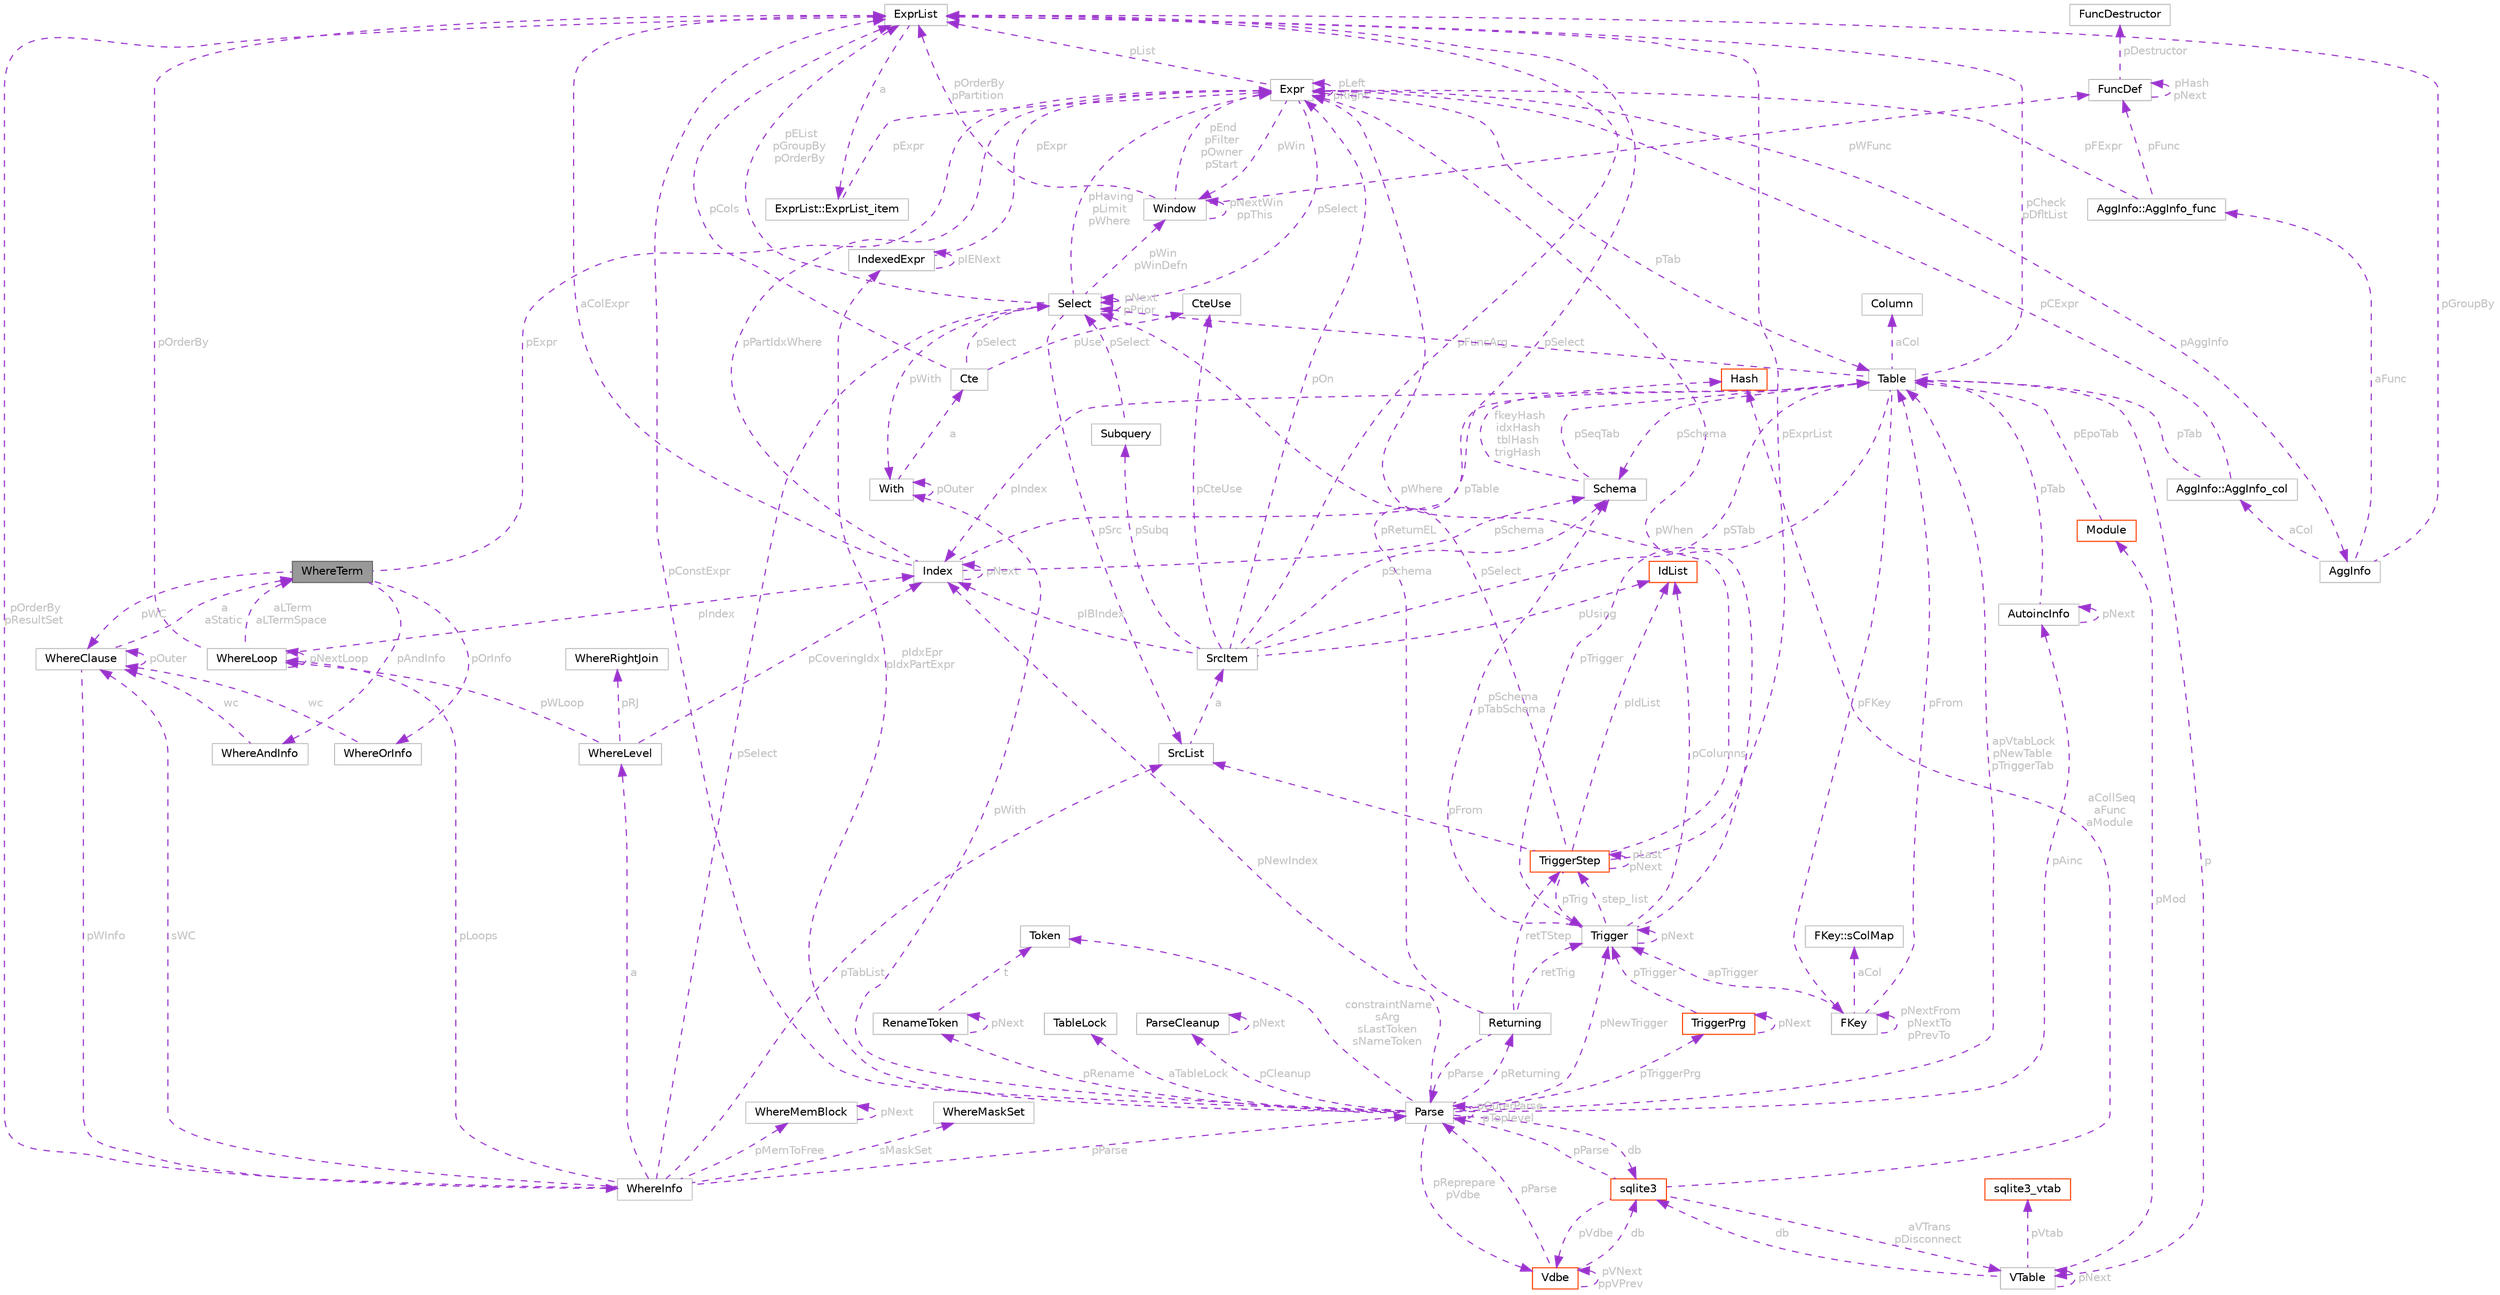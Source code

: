 digraph "WhereTerm"
{
 // LATEX_PDF_SIZE
  bgcolor="transparent";
  edge [fontname=Helvetica,fontsize=10,labelfontname=Helvetica,labelfontsize=10];
  node [fontname=Helvetica,fontsize=10,shape=box,height=0.2,width=0.4];
  Node1 [id="Node000001",label="WhereTerm",height=0.2,width=0.4,color="gray40", fillcolor="grey60", style="filled", fontcolor="black",tooltip=" "];
  Node2 -> Node1 [id="edge1_Node000001_Node000002",dir="back",color="darkorchid3",style="dashed",tooltip=" ",label=" pExpr",fontcolor="grey" ];
  Node2 [id="Node000002",label="Expr",height=0.2,width=0.4,color="grey75", fillcolor="white", style="filled",URL="$structExpr.html",tooltip=" "];
  Node2 -> Node2 [id="edge2_Node000002_Node000002",dir="back",color="darkorchid3",style="dashed",tooltip=" ",label=" pLeft\npRight",fontcolor="grey" ];
  Node3 -> Node2 [id="edge3_Node000002_Node000003",dir="back",color="darkorchid3",style="dashed",tooltip=" ",label=" pList",fontcolor="grey" ];
  Node3 [id="Node000003",label="ExprList",height=0.2,width=0.4,color="grey75", fillcolor="white", style="filled",URL="$structExprList.html",tooltip=" "];
  Node4 -> Node3 [id="edge4_Node000003_Node000004",dir="back",color="darkorchid3",style="dashed",tooltip=" ",label=" a",fontcolor="grey" ];
  Node4 [id="Node000004",label="ExprList::ExprList_item",height=0.2,width=0.4,color="grey75", fillcolor="white", style="filled",URL="$structExprList_1_1ExprList__item.html",tooltip=" "];
  Node2 -> Node4 [id="edge5_Node000004_Node000002",dir="back",color="darkorchid3",style="dashed",tooltip=" ",label=" pExpr",fontcolor="grey" ];
  Node5 -> Node2 [id="edge6_Node000002_Node000005",dir="back",color="darkorchid3",style="dashed",tooltip=" ",label=" pSelect",fontcolor="grey" ];
  Node5 [id="Node000005",label="Select",height=0.2,width=0.4,color="grey75", fillcolor="white", style="filled",URL="$structSelect.html",tooltip=" "];
  Node3 -> Node5 [id="edge7_Node000005_Node000003",dir="back",color="darkorchid3",style="dashed",tooltip=" ",label=" pEList\npGroupBy\npOrderBy",fontcolor="grey" ];
  Node6 -> Node5 [id="edge8_Node000005_Node000006",dir="back",color="darkorchid3",style="dashed",tooltip=" ",label=" pSrc",fontcolor="grey" ];
  Node6 [id="Node000006",label="SrcList",height=0.2,width=0.4,color="grey75", fillcolor="white", style="filled",URL="$structSrcList.html",tooltip=" "];
  Node7 -> Node6 [id="edge9_Node000006_Node000007",dir="back",color="darkorchid3",style="dashed",tooltip=" ",label=" a",fontcolor="grey" ];
  Node7 [id="Node000007",label="SrcItem",height=0.2,width=0.4,color="grey75", fillcolor="white", style="filled",URL="$structSrcItem.html",tooltip=" "];
  Node8 -> Node7 [id="edge10_Node000007_Node000008",dir="back",color="darkorchid3",style="dashed",tooltip=" ",label=" pSTab",fontcolor="grey" ];
  Node8 [id="Node000008",label="Table",height=0.2,width=0.4,color="grey75", fillcolor="white", style="filled",URL="$structTable.html",tooltip=" "];
  Node9 -> Node8 [id="edge11_Node000008_Node000009",dir="back",color="darkorchid3",style="dashed",tooltip=" ",label=" aCol",fontcolor="grey" ];
  Node9 [id="Node000009",label="Column",height=0.2,width=0.4,color="grey75", fillcolor="white", style="filled",URL="$structColumn.html",tooltip=" "];
  Node10 -> Node8 [id="edge12_Node000008_Node000010",dir="back",color="darkorchid3",style="dashed",tooltip=" ",label=" pIndex",fontcolor="grey" ];
  Node10 [id="Node000010",label="Index",height=0.2,width=0.4,color="grey75", fillcolor="white", style="filled",URL="$structIndex.html",tooltip=" "];
  Node8 -> Node10 [id="edge13_Node000010_Node000008",dir="back",color="darkorchid3",style="dashed",tooltip=" ",label=" pTable",fontcolor="grey" ];
  Node10 -> Node10 [id="edge14_Node000010_Node000010",dir="back",color="darkorchid3",style="dashed",tooltip=" ",label=" pNext",fontcolor="grey" ];
  Node11 -> Node10 [id="edge15_Node000010_Node000011",dir="back",color="darkorchid3",style="dashed",tooltip=" ",label=" pSchema",fontcolor="grey" ];
  Node11 [id="Node000011",label="Schema",height=0.2,width=0.4,color="grey75", fillcolor="white", style="filled",URL="$structSchema.html",tooltip=" "];
  Node12 -> Node11 [id="edge16_Node000011_Node000012",dir="back",color="darkorchid3",style="dashed",tooltip=" ",label=" fkeyHash\nidxHash\ntblHash\ntrigHash",fontcolor="grey" ];
  Node12 [id="Node000012",label="Hash",height=0.2,width=0.4,color="orangered", fillcolor="white", style="filled",URL="$structHash.html",tooltip=" "];
  Node8 -> Node11 [id="edge17_Node000011_Node000008",dir="back",color="darkorchid3",style="dashed",tooltip=" ",label=" pSeqTab",fontcolor="grey" ];
  Node2 -> Node10 [id="edge18_Node000010_Node000002",dir="back",color="darkorchid3",style="dashed",tooltip=" ",label=" pPartIdxWhere",fontcolor="grey" ];
  Node3 -> Node10 [id="edge19_Node000010_Node000003",dir="back",color="darkorchid3",style="dashed",tooltip=" ",label=" aColExpr",fontcolor="grey" ];
  Node3 -> Node8 [id="edge20_Node000008_Node000003",dir="back",color="darkorchid3",style="dashed",tooltip=" ",label=" pCheck\npDfltList",fontcolor="grey" ];
  Node15 -> Node8 [id="edge21_Node000008_Node000015",dir="back",color="darkorchid3",style="dashed",tooltip=" ",label=" pFKey",fontcolor="grey" ];
  Node15 [id="Node000015",label="FKey",height=0.2,width=0.4,color="grey75", fillcolor="white", style="filled",URL="$structFKey.html",tooltip=" "];
  Node8 -> Node15 [id="edge22_Node000015_Node000008",dir="back",color="darkorchid3",style="dashed",tooltip=" ",label=" pFrom",fontcolor="grey" ];
  Node15 -> Node15 [id="edge23_Node000015_Node000015",dir="back",color="darkorchid3",style="dashed",tooltip=" ",label=" pNextFrom\npNextTo\npPrevTo",fontcolor="grey" ];
  Node16 -> Node15 [id="edge24_Node000015_Node000016",dir="back",color="darkorchid3",style="dashed",tooltip=" ",label=" apTrigger",fontcolor="grey" ];
  Node16 [id="Node000016",label="Trigger",height=0.2,width=0.4,color="grey75", fillcolor="white", style="filled",URL="$structTrigger.html",tooltip=" "];
  Node2 -> Node16 [id="edge25_Node000016_Node000002",dir="back",color="darkorchid3",style="dashed",tooltip=" ",label=" pWhen",fontcolor="grey" ];
  Node17 -> Node16 [id="edge26_Node000016_Node000017",dir="back",color="darkorchid3",style="dashed",tooltip=" ",label=" pColumns",fontcolor="grey" ];
  Node17 [id="Node000017",label="IdList",height=0.2,width=0.4,color="orangered", fillcolor="white", style="filled",URL="$structIdList.html",tooltip=" "];
  Node11 -> Node16 [id="edge27_Node000016_Node000011",dir="back",color="darkorchid3",style="dashed",tooltip=" ",label=" pSchema\npTabSchema",fontcolor="grey" ];
  Node19 -> Node16 [id="edge28_Node000016_Node000019",dir="back",color="darkorchid3",style="dashed",tooltip=" ",label=" step_list",fontcolor="grey" ];
  Node19 [id="Node000019",label="TriggerStep",height=0.2,width=0.4,color="orangered", fillcolor="white", style="filled",URL="$structTriggerStep.html",tooltip=" "];
  Node16 -> Node19 [id="edge29_Node000019_Node000016",dir="back",color="darkorchid3",style="dashed",tooltip=" ",label=" pTrig",fontcolor="grey" ];
  Node5 -> Node19 [id="edge30_Node000019_Node000005",dir="back",color="darkorchid3",style="dashed",tooltip=" ",label=" pSelect",fontcolor="grey" ];
  Node6 -> Node19 [id="edge31_Node000019_Node000006",dir="back",color="darkorchid3",style="dashed",tooltip=" ",label=" pFrom",fontcolor="grey" ];
  Node2 -> Node19 [id="edge32_Node000019_Node000002",dir="back",color="darkorchid3",style="dashed",tooltip=" ",label=" pWhere",fontcolor="grey" ];
  Node3 -> Node19 [id="edge33_Node000019_Node000003",dir="back",color="darkorchid3",style="dashed",tooltip=" ",label=" pExprList",fontcolor="grey" ];
  Node17 -> Node19 [id="edge34_Node000019_Node000017",dir="back",color="darkorchid3",style="dashed",tooltip=" ",label=" pIdList",fontcolor="grey" ];
  Node19 -> Node19 [id="edge35_Node000019_Node000019",dir="back",color="darkorchid3",style="dashed",tooltip=" ",label=" pLast\npNext",fontcolor="grey" ];
  Node16 -> Node16 [id="edge36_Node000016_Node000016",dir="back",color="darkorchid3",style="dashed",tooltip=" ",label=" pNext",fontcolor="grey" ];
  Node21 -> Node15 [id="edge37_Node000015_Node000021",dir="back",color="darkorchid3",style="dashed",tooltip=" ",label=" aCol",fontcolor="grey" ];
  Node21 [id="Node000021",label="FKey::sColMap",height=0.2,width=0.4,color="grey75", fillcolor="white", style="filled",URL="$structFKey_1_1sColMap.html",tooltip=" "];
  Node5 -> Node8 [id="edge38_Node000008_Node000005",dir="back",color="darkorchid3",style="dashed",tooltip=" ",label=" pSelect",fontcolor="grey" ];
  Node22 -> Node8 [id="edge39_Node000008_Node000022",dir="back",color="darkorchid3",style="dashed",tooltip=" ",label=" p",fontcolor="grey" ];
  Node22 [id="Node000022",label="VTable",height=0.2,width=0.4,color="grey75", fillcolor="white", style="filled",URL="$structVTable.html",tooltip=" "];
  Node23 -> Node22 [id="edge40_Node000022_Node000023",dir="back",color="darkorchid3",style="dashed",tooltip=" ",label=" db",fontcolor="grey" ];
  Node23 [id="Node000023",label="sqlite3",height=0.2,width=0.4,color="orangered", fillcolor="white", style="filled",URL="$structsqlite3.html",tooltip=" "];
  Node25 -> Node23 [id="edge41_Node000023_Node000025",dir="back",color="darkorchid3",style="dashed",tooltip=" ",label=" pVdbe",fontcolor="grey" ];
  Node25 [id="Node000025",label="Vdbe",height=0.2,width=0.4,color="orangered", fillcolor="white", style="filled",URL="$structVdbe.html",tooltip=" "];
  Node23 -> Node25 [id="edge42_Node000025_Node000023",dir="back",color="darkorchid3",style="dashed",tooltip=" ",label=" db",fontcolor="grey" ];
  Node25 -> Node25 [id="edge43_Node000025_Node000025",dir="back",color="darkorchid3",style="dashed",tooltip=" ",label=" pVNext\nppVPrev",fontcolor="grey" ];
  Node26 -> Node25 [id="edge44_Node000025_Node000026",dir="back",color="darkorchid3",style="dashed",tooltip=" ",label=" pParse",fontcolor="grey" ];
  Node26 [id="Node000026",label="Parse",height=0.2,width=0.4,color="grey75", fillcolor="white", style="filled",URL="$structParse.html",tooltip=" "];
  Node23 -> Node26 [id="edge45_Node000026_Node000023",dir="back",color="darkorchid3",style="dashed",tooltip=" ",label=" db",fontcolor="grey" ];
  Node25 -> Node26 [id="edge46_Node000026_Node000025",dir="back",color="darkorchid3",style="dashed",tooltip=" ",label=" pReprepare\npVdbe",fontcolor="grey" ];
  Node3 -> Node26 [id="edge47_Node000026_Node000003",dir="back",color="darkorchid3",style="dashed",tooltip=" ",label=" pConstExpr",fontcolor="grey" ];
  Node27 -> Node26 [id="edge48_Node000026_Node000027",dir="back",color="darkorchid3",style="dashed",tooltip=" ",label=" pIdxEpr\npIdxPartExpr",fontcolor="grey" ];
  Node27 [id="Node000027",label="IndexedExpr",height=0.2,width=0.4,color="grey75", fillcolor="white", style="filled",URL="$structIndexedExpr.html",tooltip=" "];
  Node2 -> Node27 [id="edge49_Node000027_Node000002",dir="back",color="darkorchid3",style="dashed",tooltip=" ",label=" pExpr",fontcolor="grey" ];
  Node27 -> Node27 [id="edge50_Node000027_Node000027",dir="back",color="darkorchid3",style="dashed",tooltip=" ",label=" pIENext",fontcolor="grey" ];
  Node28 -> Node26 [id="edge51_Node000026_Node000028",dir="back",color="darkorchid3",style="dashed",tooltip=" ",label=" aTableLock",fontcolor="grey" ];
  Node28 [id="Node000028",label="TableLock",height=0.2,width=0.4,color="grey75", fillcolor="white", style="filled",URL="$structTableLock.html",tooltip=" "];
  Node29 -> Node26 [id="edge52_Node000026_Node000029",dir="back",color="darkorchid3",style="dashed",tooltip=" ",label=" pAinc",fontcolor="grey" ];
  Node29 [id="Node000029",label="AutoincInfo",height=0.2,width=0.4,color="grey75", fillcolor="white", style="filled",URL="$structAutoincInfo.html",tooltip=" "];
  Node29 -> Node29 [id="edge53_Node000029_Node000029",dir="back",color="darkorchid3",style="dashed",tooltip=" ",label=" pNext",fontcolor="grey" ];
  Node8 -> Node29 [id="edge54_Node000029_Node000008",dir="back",color="darkorchid3",style="dashed",tooltip=" ",label=" pTab",fontcolor="grey" ];
  Node26 -> Node26 [id="edge55_Node000026_Node000026",dir="back",color="darkorchid3",style="dashed",tooltip=" ",label=" pOuterParse\npToplevel",fontcolor="grey" ];
  Node8 -> Node26 [id="edge56_Node000026_Node000008",dir="back",color="darkorchid3",style="dashed",tooltip=" ",label=" apVtabLock\npNewTable\npTriggerTab",fontcolor="grey" ];
  Node30 -> Node26 [id="edge57_Node000026_Node000030",dir="back",color="darkorchid3",style="dashed",tooltip=" ",label=" pTriggerPrg",fontcolor="grey" ];
  Node30 [id="Node000030",label="TriggerPrg",height=0.2,width=0.4,color="orangered", fillcolor="white", style="filled",URL="$structTriggerPrg.html",tooltip=" "];
  Node16 -> Node30 [id="edge58_Node000030_Node000016",dir="back",color="darkorchid3",style="dashed",tooltip=" ",label=" pTrigger",fontcolor="grey" ];
  Node30 -> Node30 [id="edge59_Node000030_Node000030",dir="back",color="darkorchid3",style="dashed",tooltip=" ",label=" pNext",fontcolor="grey" ];
  Node42 -> Node26 [id="edge60_Node000026_Node000042",dir="back",color="darkorchid3",style="dashed",tooltip=" ",label=" pCleanup",fontcolor="grey" ];
  Node42 [id="Node000042",label="ParseCleanup",height=0.2,width=0.4,color="grey75", fillcolor="white", style="filled",URL="$structParseCleanup.html",tooltip=" "];
  Node42 -> Node42 [id="edge61_Node000042_Node000042",dir="back",color="darkorchid3",style="dashed",tooltip=" ",label=" pNext",fontcolor="grey" ];
  Node43 -> Node26 [id="edge62_Node000026_Node000043",dir="back",color="darkorchid3",style="dashed",tooltip=" ",label=" constraintName\nsArg\nsLastToken\nsNameToken",fontcolor="grey" ];
  Node43 [id="Node000043",label="Token",height=0.2,width=0.4,color="grey75", fillcolor="white", style="filled",URL="$structToken.html",tooltip=" "];
  Node44 -> Node26 [id="edge63_Node000026_Node000044",dir="back",color="darkorchid3",style="dashed",tooltip=" ",label=" pReturning",fontcolor="grey" ];
  Node44 [id="Node000044",label="Returning",height=0.2,width=0.4,color="grey75", fillcolor="white", style="filled",URL="$structReturning.html",tooltip=" "];
  Node26 -> Node44 [id="edge64_Node000044_Node000026",dir="back",color="darkorchid3",style="dashed",tooltip=" ",label=" pParse",fontcolor="grey" ];
  Node3 -> Node44 [id="edge65_Node000044_Node000003",dir="back",color="darkorchid3",style="dashed",tooltip=" ",label=" pReturnEL",fontcolor="grey" ];
  Node16 -> Node44 [id="edge66_Node000044_Node000016",dir="back",color="darkorchid3",style="dashed",tooltip=" ",label=" retTrig",fontcolor="grey" ];
  Node19 -> Node44 [id="edge67_Node000044_Node000019",dir="back",color="darkorchid3",style="dashed",tooltip=" ",label=" retTStep",fontcolor="grey" ];
  Node10 -> Node26 [id="edge68_Node000026_Node000010",dir="back",color="darkorchid3",style="dashed",tooltip=" ",label=" pNewIndex",fontcolor="grey" ];
  Node16 -> Node26 [id="edge69_Node000026_Node000016",dir="back",color="darkorchid3",style="dashed",tooltip=" ",label=" pNewTrigger",fontcolor="grey" ];
  Node45 -> Node26 [id="edge70_Node000026_Node000045",dir="back",color="darkorchid3",style="dashed",tooltip=" ",label=" pWith",fontcolor="grey" ];
  Node45 [id="Node000045",label="With",height=0.2,width=0.4,color="grey75", fillcolor="white", style="filled",URL="$structWith.html",tooltip=" "];
  Node45 -> Node45 [id="edge71_Node000045_Node000045",dir="back",color="darkorchid3",style="dashed",tooltip=" ",label=" pOuter",fontcolor="grey" ];
  Node46 -> Node45 [id="edge72_Node000045_Node000046",dir="back",color="darkorchid3",style="dashed",tooltip=" ",label=" a",fontcolor="grey" ];
  Node46 [id="Node000046",label="Cte",height=0.2,width=0.4,color="grey75", fillcolor="white", style="filled",URL="$structCte.html",tooltip=" "];
  Node3 -> Node46 [id="edge73_Node000046_Node000003",dir="back",color="darkorchid3",style="dashed",tooltip=" ",label=" pCols",fontcolor="grey" ];
  Node5 -> Node46 [id="edge74_Node000046_Node000005",dir="back",color="darkorchid3",style="dashed",tooltip=" ",label=" pSelect",fontcolor="grey" ];
  Node47 -> Node46 [id="edge75_Node000046_Node000047",dir="back",color="darkorchid3",style="dashed",tooltip=" ",label=" pUse",fontcolor="grey" ];
  Node47 [id="Node000047",label="CteUse",height=0.2,width=0.4,color="grey75", fillcolor="white", style="filled",URL="$structCteUse.html",tooltip=" "];
  Node48 -> Node26 [id="edge76_Node000026_Node000048",dir="back",color="darkorchid3",style="dashed",tooltip=" ",label=" pRename",fontcolor="grey" ];
  Node48 [id="Node000048",label="RenameToken",height=0.2,width=0.4,color="grey75", fillcolor="white", style="filled",URL="$structRenameToken.html",tooltip=" "];
  Node43 -> Node48 [id="edge77_Node000048_Node000043",dir="back",color="darkorchid3",style="dashed",tooltip=" ",label=" t",fontcolor="grey" ];
  Node48 -> Node48 [id="edge78_Node000048_Node000048",dir="back",color="darkorchid3",style="dashed",tooltip=" ",label=" pNext",fontcolor="grey" ];
  Node26 -> Node23 [id="edge79_Node000023_Node000026",dir="back",color="darkorchid3",style="dashed",tooltip=" ",label=" pParse",fontcolor="grey" ];
  Node12 -> Node23 [id="edge80_Node000023_Node000012",dir="back",color="darkorchid3",style="dashed",tooltip=" ",label=" aCollSeq\naFunc\naModule",fontcolor="grey" ];
  Node22 -> Node23 [id="edge81_Node000023_Node000022",dir="back",color="darkorchid3",style="dashed",tooltip=" ",label=" aVTrans\npDisconnect",fontcolor="grey" ];
  Node92 -> Node22 [id="edge82_Node000022_Node000092",dir="back",color="darkorchid3",style="dashed",tooltip=" ",label=" pMod",fontcolor="grey" ];
  Node92 [id="Node000092",label="Module",height=0.2,width=0.4,color="orangered", fillcolor="white", style="filled",URL="$structModule.html",tooltip=" "];
  Node8 -> Node92 [id="edge83_Node000092_Node000008",dir="back",color="darkorchid3",style="dashed",tooltip=" ",label=" pEpoTab",fontcolor="grey" ];
  Node69 -> Node22 [id="edge84_Node000022_Node000069",dir="back",color="darkorchid3",style="dashed",tooltip=" ",label=" pVtab",fontcolor="grey" ];
  Node69 [id="Node000069",label="sqlite3_vtab",height=0.2,width=0.4,color="orangered", fillcolor="white", style="filled",URL="$structsqlite3__vtab.html",tooltip=" "];
  Node22 -> Node22 [id="edge85_Node000022_Node000022",dir="back",color="darkorchid3",style="dashed",tooltip=" ",label=" pNext",fontcolor="grey" ];
  Node16 -> Node8 [id="edge86_Node000008_Node000016",dir="back",color="darkorchid3",style="dashed",tooltip=" ",label=" pTrigger",fontcolor="grey" ];
  Node11 -> Node8 [id="edge87_Node000008_Node000011",dir="back",color="darkorchid3",style="dashed",tooltip=" ",label=" pSchema",fontcolor="grey" ];
  Node3 -> Node7 [id="edge88_Node000007_Node000003",dir="back",color="darkorchid3",style="dashed",tooltip=" ",label=" pFuncArg",fontcolor="grey" ];
  Node10 -> Node7 [id="edge89_Node000007_Node000010",dir="back",color="darkorchid3",style="dashed",tooltip=" ",label=" pIBIndex",fontcolor="grey" ];
  Node47 -> Node7 [id="edge90_Node000007_Node000047",dir="back",color="darkorchid3",style="dashed",tooltip=" ",label=" pCteUse",fontcolor="grey" ];
  Node2 -> Node7 [id="edge91_Node000007_Node000002",dir="back",color="darkorchid3",style="dashed",tooltip=" ",label=" pOn",fontcolor="grey" ];
  Node17 -> Node7 [id="edge92_Node000007_Node000017",dir="back",color="darkorchid3",style="dashed",tooltip=" ",label=" pUsing",fontcolor="grey" ];
  Node11 -> Node7 [id="edge93_Node000007_Node000011",dir="back",color="darkorchid3",style="dashed",tooltip=" ",label=" pSchema",fontcolor="grey" ];
  Node93 -> Node7 [id="edge94_Node000007_Node000093",dir="back",color="darkorchid3",style="dashed",tooltip=" ",label=" pSubq",fontcolor="grey" ];
  Node93 [id="Node000093",label="Subquery",height=0.2,width=0.4,color="grey75", fillcolor="white", style="filled",URL="$structSubquery.html",tooltip=" "];
  Node5 -> Node93 [id="edge95_Node000093_Node000005",dir="back",color="darkorchid3",style="dashed",tooltip=" ",label=" pSelect",fontcolor="grey" ];
  Node2 -> Node5 [id="edge96_Node000005_Node000002",dir="back",color="darkorchid3",style="dashed",tooltip=" ",label=" pHaving\npLimit\npWhere",fontcolor="grey" ];
  Node5 -> Node5 [id="edge97_Node000005_Node000005",dir="back",color="darkorchid3",style="dashed",tooltip=" ",label=" pNext\npPrior",fontcolor="grey" ];
  Node45 -> Node5 [id="edge98_Node000005_Node000045",dir="back",color="darkorchid3",style="dashed",tooltip=" ",label=" pWith",fontcolor="grey" ];
  Node94 -> Node5 [id="edge99_Node000005_Node000094",dir="back",color="darkorchid3",style="dashed",tooltip=" ",label=" pWin\npWinDefn",fontcolor="grey" ];
  Node94 [id="Node000094",label="Window",height=0.2,width=0.4,color="grey75", fillcolor="white", style="filled",URL="$structWindow.html",tooltip=" "];
  Node3 -> Node94 [id="edge100_Node000094_Node000003",dir="back",color="darkorchid3",style="dashed",tooltip=" ",label=" pOrderBy\npPartition",fontcolor="grey" ];
  Node2 -> Node94 [id="edge101_Node000094_Node000002",dir="back",color="darkorchid3",style="dashed",tooltip=" ",label=" pEnd\npFilter\npOwner\npStart",fontcolor="grey" ];
  Node94 -> Node94 [id="edge102_Node000094_Node000094",dir="back",color="darkorchid3",style="dashed",tooltip=" ",label=" pNextWin\nppThis",fontcolor="grey" ];
  Node34 -> Node94 [id="edge103_Node000094_Node000034",dir="back",color="darkorchid3",style="dashed",tooltip=" ",label=" pWFunc",fontcolor="grey" ];
  Node34 [id="Node000034",label="FuncDef",height=0.2,width=0.4,color="grey75", fillcolor="white", style="filled",URL="$structFuncDef.html",tooltip=" "];
  Node34 -> Node34 [id="edge104_Node000034_Node000034",dir="back",color="darkorchid3",style="dashed",tooltip=" ",label=" pHash\npNext",fontcolor="grey" ];
  Node35 -> Node34 [id="edge105_Node000034_Node000035",dir="back",color="darkorchid3",style="dashed",tooltip=" ",label=" pDestructor",fontcolor="grey" ];
  Node35 [id="Node000035",label="FuncDestructor",height=0.2,width=0.4,color="grey75", fillcolor="white", style="filled",URL="$structFuncDestructor.html",tooltip=" "];
  Node95 -> Node2 [id="edge106_Node000002_Node000095",dir="back",color="darkorchid3",style="dashed",tooltip=" ",label=" pAggInfo",fontcolor="grey" ];
  Node95 [id="Node000095",label="AggInfo",height=0.2,width=0.4,color="grey75", fillcolor="white", style="filled",URL="$structAggInfo.html",tooltip=" "];
  Node3 -> Node95 [id="edge107_Node000095_Node000003",dir="back",color="darkorchid3",style="dashed",tooltip=" ",label=" pGroupBy",fontcolor="grey" ];
  Node96 -> Node95 [id="edge108_Node000095_Node000096",dir="back",color="darkorchid3",style="dashed",tooltip=" ",label=" aCol",fontcolor="grey" ];
  Node96 [id="Node000096",label="AggInfo::AggInfo_col",height=0.2,width=0.4,color="grey75", fillcolor="white", style="filled",URL="$structAggInfo_1_1AggInfo__col.html",tooltip=" "];
  Node8 -> Node96 [id="edge109_Node000096_Node000008",dir="back",color="darkorchid3",style="dashed",tooltip=" ",label=" pTab",fontcolor="grey" ];
  Node2 -> Node96 [id="edge110_Node000096_Node000002",dir="back",color="darkorchid3",style="dashed",tooltip=" ",label=" pCExpr",fontcolor="grey" ];
  Node97 -> Node95 [id="edge111_Node000095_Node000097",dir="back",color="darkorchid3",style="dashed",tooltip=" ",label=" aFunc",fontcolor="grey" ];
  Node97 [id="Node000097",label="AggInfo::AggInfo_func",height=0.2,width=0.4,color="grey75", fillcolor="white", style="filled",URL="$structAggInfo_1_1AggInfo__func.html",tooltip=" "];
  Node2 -> Node97 [id="edge112_Node000097_Node000002",dir="back",color="darkorchid3",style="dashed",tooltip=" ",label=" pFExpr",fontcolor="grey" ];
  Node34 -> Node97 [id="edge113_Node000097_Node000034",dir="back",color="darkorchid3",style="dashed",tooltip=" ",label=" pFunc",fontcolor="grey" ];
  Node8 -> Node2 [id="edge114_Node000002_Node000008",dir="back",color="darkorchid3",style="dashed",tooltip=" ",label=" pTab",fontcolor="grey" ];
  Node94 -> Node2 [id="edge115_Node000002_Node000094",dir="back",color="darkorchid3",style="dashed",tooltip=" ",label=" pWin",fontcolor="grey" ];
  Node98 -> Node1 [id="edge116_Node000001_Node000098",dir="back",color="darkorchid3",style="dashed",tooltip=" ",label=" pWC",fontcolor="grey" ];
  Node98 [id="Node000098",label="WhereClause",height=0.2,width=0.4,color="grey75", fillcolor="white", style="filled",URL="$structWhereClause.html",tooltip=" "];
  Node99 -> Node98 [id="edge117_Node000098_Node000099",dir="back",color="darkorchid3",style="dashed",tooltip=" ",label=" pWInfo",fontcolor="grey" ];
  Node99 [id="Node000099",label="WhereInfo",height=0.2,width=0.4,color="grey75", fillcolor="white", style="filled",URL="$structWhereInfo.html",tooltip=" "];
  Node26 -> Node99 [id="edge118_Node000099_Node000026",dir="back",color="darkorchid3",style="dashed",tooltip=" ",label=" pParse",fontcolor="grey" ];
  Node6 -> Node99 [id="edge119_Node000099_Node000006",dir="back",color="darkorchid3",style="dashed",tooltip=" ",label=" pTabList",fontcolor="grey" ];
  Node3 -> Node99 [id="edge120_Node000099_Node000003",dir="back",color="darkorchid3",style="dashed",tooltip=" ",label=" pOrderBy\npResultSet",fontcolor="grey" ];
  Node5 -> Node99 [id="edge121_Node000099_Node000005",dir="back",color="darkorchid3",style="dashed",tooltip=" ",label=" pSelect",fontcolor="grey" ];
  Node100 -> Node99 [id="edge122_Node000099_Node000100",dir="back",color="darkorchid3",style="dashed",tooltip=" ",label=" pLoops",fontcolor="grey" ];
  Node100 [id="Node000100",label="WhereLoop",height=0.2,width=0.4,color="grey75", fillcolor="white", style="filled",URL="$structWhereLoop.html",tooltip=" "];
  Node10 -> Node100 [id="edge123_Node000100_Node000010",dir="back",color="darkorchid3",style="dashed",tooltip=" ",label=" pIndex",fontcolor="grey" ];
  Node3 -> Node100 [id="edge124_Node000100_Node000003",dir="back",color="darkorchid3",style="dashed",tooltip=" ",label=" pOrderBy",fontcolor="grey" ];
  Node1 -> Node100 [id="edge125_Node000100_Node000001",dir="back",color="darkorchid3",style="dashed",tooltip=" ",label=" aLTerm\naLTermSpace",fontcolor="grey" ];
  Node100 -> Node100 [id="edge126_Node000100_Node000100",dir="back",color="darkorchid3",style="dashed",tooltip=" ",label=" pNextLoop",fontcolor="grey" ];
  Node101 -> Node99 [id="edge127_Node000099_Node000101",dir="back",color="darkorchid3",style="dashed",tooltip=" ",label=" pMemToFree",fontcolor="grey" ];
  Node101 [id="Node000101",label="WhereMemBlock",height=0.2,width=0.4,color="grey75", fillcolor="white", style="filled",URL="$structWhereMemBlock.html",tooltip=" "];
  Node101 -> Node101 [id="edge128_Node000101_Node000101",dir="back",color="darkorchid3",style="dashed",tooltip=" ",label=" pNext",fontcolor="grey" ];
  Node98 -> Node99 [id="edge129_Node000099_Node000098",dir="back",color="darkorchid3",style="dashed",tooltip=" ",label=" sWC",fontcolor="grey" ];
  Node102 -> Node99 [id="edge130_Node000099_Node000102",dir="back",color="darkorchid3",style="dashed",tooltip=" ",label=" sMaskSet",fontcolor="grey" ];
  Node102 [id="Node000102",label="WhereMaskSet",height=0.2,width=0.4,color="grey75", fillcolor="white", style="filled",URL="$structWhereMaskSet.html",tooltip=" "];
  Node103 -> Node99 [id="edge131_Node000099_Node000103",dir="back",color="darkorchid3",style="dashed",tooltip=" ",label=" a",fontcolor="grey" ];
  Node103 [id="Node000103",label="WhereLevel",height=0.2,width=0.4,color="grey75", fillcolor="white", style="filled",URL="$structWhereLevel.html",tooltip=" "];
  Node104 -> Node103 [id="edge132_Node000103_Node000104",dir="back",color="darkorchid3",style="dashed",tooltip=" ",label=" pRJ",fontcolor="grey" ];
  Node104 [id="Node000104",label="WhereRightJoin",height=0.2,width=0.4,color="grey75", fillcolor="white", style="filled",URL="$structWhereRightJoin.html",tooltip=" "];
  Node10 -> Node103 [id="edge133_Node000103_Node000010",dir="back",color="darkorchid3",style="dashed",tooltip=" ",label=" pCoveringIdx",fontcolor="grey" ];
  Node100 -> Node103 [id="edge134_Node000103_Node000100",dir="back",color="darkorchid3",style="dashed",tooltip=" ",label=" pWLoop",fontcolor="grey" ];
  Node98 -> Node98 [id="edge135_Node000098_Node000098",dir="back",color="darkorchid3",style="dashed",tooltip=" ",label=" pOuter",fontcolor="grey" ];
  Node1 -> Node98 [id="edge136_Node000098_Node000001",dir="back",color="darkorchid3",style="dashed",tooltip=" ",label=" a\naStatic",fontcolor="grey" ];
  Node105 -> Node1 [id="edge137_Node000001_Node000105",dir="back",color="darkorchid3",style="dashed",tooltip=" ",label=" pOrInfo",fontcolor="grey" ];
  Node105 [id="Node000105",label="WhereOrInfo",height=0.2,width=0.4,color="grey75", fillcolor="white", style="filled",URL="$structWhereOrInfo.html",tooltip=" "];
  Node98 -> Node105 [id="edge138_Node000105_Node000098",dir="back",color="darkorchid3",style="dashed",tooltip=" ",label=" wc",fontcolor="grey" ];
  Node106 -> Node1 [id="edge139_Node000001_Node000106",dir="back",color="darkorchid3",style="dashed",tooltip=" ",label=" pAndInfo",fontcolor="grey" ];
  Node106 [id="Node000106",label="WhereAndInfo",height=0.2,width=0.4,color="grey75", fillcolor="white", style="filled",URL="$structWhereAndInfo.html",tooltip=" "];
  Node98 -> Node106 [id="edge140_Node000106_Node000098",dir="back",color="darkorchid3",style="dashed",tooltip=" ",label=" wc",fontcolor="grey" ];
}
